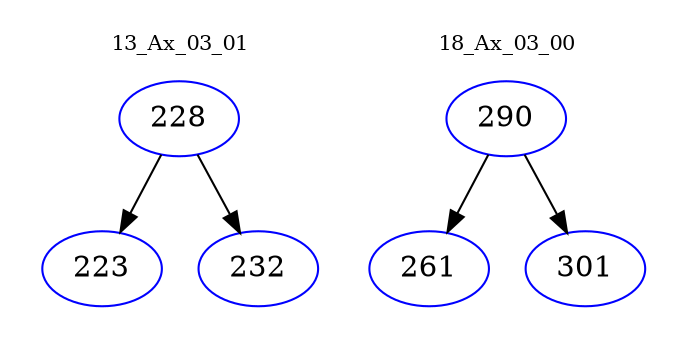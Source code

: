 digraph{
subgraph cluster_0 {
color = white
label = "13_Ax_03_01";
fontsize=10;
T0_228 [label="228", color="blue"]
T0_228 -> T0_223 [color="black"]
T0_223 [label="223", color="blue"]
T0_228 -> T0_232 [color="black"]
T0_232 [label="232", color="blue"]
}
subgraph cluster_1 {
color = white
label = "18_Ax_03_00";
fontsize=10;
T1_290 [label="290", color="blue"]
T1_290 -> T1_261 [color="black"]
T1_261 [label="261", color="blue"]
T1_290 -> T1_301 [color="black"]
T1_301 [label="301", color="blue"]
}
}

